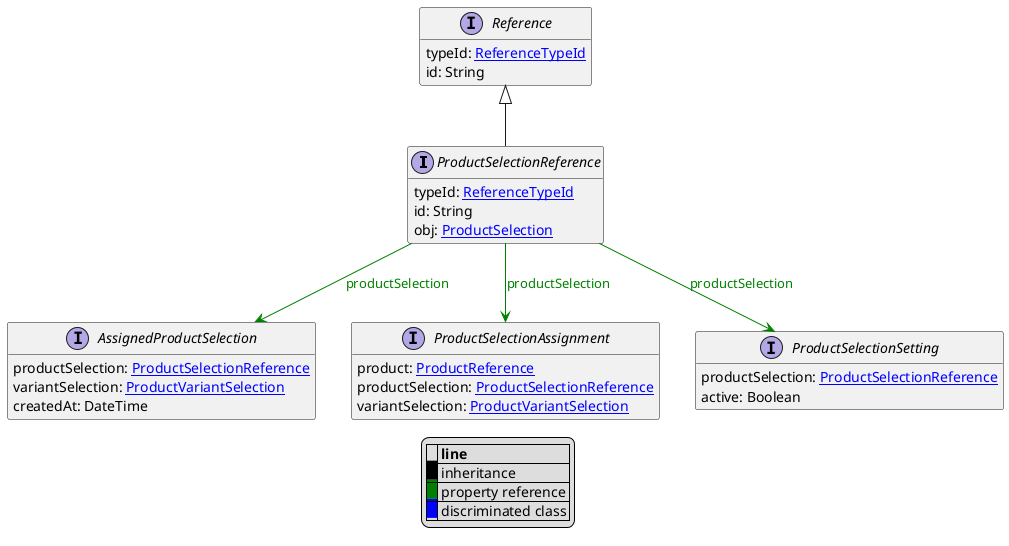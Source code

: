 @startuml

hide empty fields
hide empty methods
legend
|= |= line |
|<back:black>   </back>| inheritance |
|<back:green>   </back>| property reference |
|<back:blue>   </back>| discriminated class |
endlegend
interface ProductSelectionReference [[ProductSelectionReference.svg]] extends Reference {
    typeId: [[ReferenceTypeId.svg ReferenceTypeId]]
    id: String
    obj: [[ProductSelection.svg ProductSelection]]
}
interface Reference [[Reference.svg]]  {
    typeId: [[ReferenceTypeId.svg ReferenceTypeId]]
    id: String
}


interface AssignedProductSelection [[AssignedProductSelection.svg]]  {
    productSelection: [[ProductSelectionReference.svg ProductSelectionReference]]
    variantSelection: [[ProductVariantSelection.svg ProductVariantSelection]]
    createdAt: DateTime
}
interface ProductSelectionAssignment [[ProductSelectionAssignment.svg]]  {
    product: [[ProductReference.svg ProductReference]]
    productSelection: [[ProductSelectionReference.svg ProductSelectionReference]]
    variantSelection: [[ProductVariantSelection.svg ProductVariantSelection]]
}
interface ProductSelectionSetting [[ProductSelectionSetting.svg]]  {
    productSelection: [[ProductSelectionReference.svg ProductSelectionReference]]
    active: Boolean
}

ProductSelectionReference --> AssignedProductSelection #green;text:green : "productSelection"
ProductSelectionReference --> ProductSelectionAssignment #green;text:green : "productSelection"
ProductSelectionReference --> ProductSelectionSetting #green;text:green : "productSelection"
@enduml
